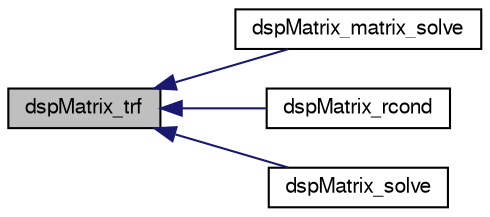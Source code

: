 digraph G
{
  edge [fontname="FreeSans",fontsize=10,labelfontname="FreeSans",labelfontsize=10];
  node [fontname="FreeSans",fontsize=10,shape=record];
  rankdir=LR;
  Node1 [label="dspMatrix_trf",height=0.2,width=0.4,color="black", fillcolor="grey75", style="filled" fontcolor="black"];
  Node1 -> Node2 [dir=back,color="midnightblue",fontsize=10,style="solid",fontname="FreeSans"];
  Node2 [label="dspMatrix_matrix_solve",height=0.2,width=0.4,color="black", fillcolor="white", style="filled",URL="$dspMatrix_8h.html#c1c54a26f283497edb9cb22e131ddd77"];
  Node1 -> Node3 [dir=back,color="midnightblue",fontsize=10,style="solid",fontname="FreeSans"];
  Node3 [label="dspMatrix_rcond",height=0.2,width=0.4,color="black", fillcolor="white", style="filled",URL="$dspMatrix_8h.html#59ebaefdeb2938d058c5924ec3863d19"];
  Node1 -> Node4 [dir=back,color="midnightblue",fontsize=10,style="solid",fontname="FreeSans"];
  Node4 [label="dspMatrix_solve",height=0.2,width=0.4,color="black", fillcolor="white", style="filled",URL="$dspMatrix_8h.html#caf6254dcf4a732af2c400882db76d69"];
}
